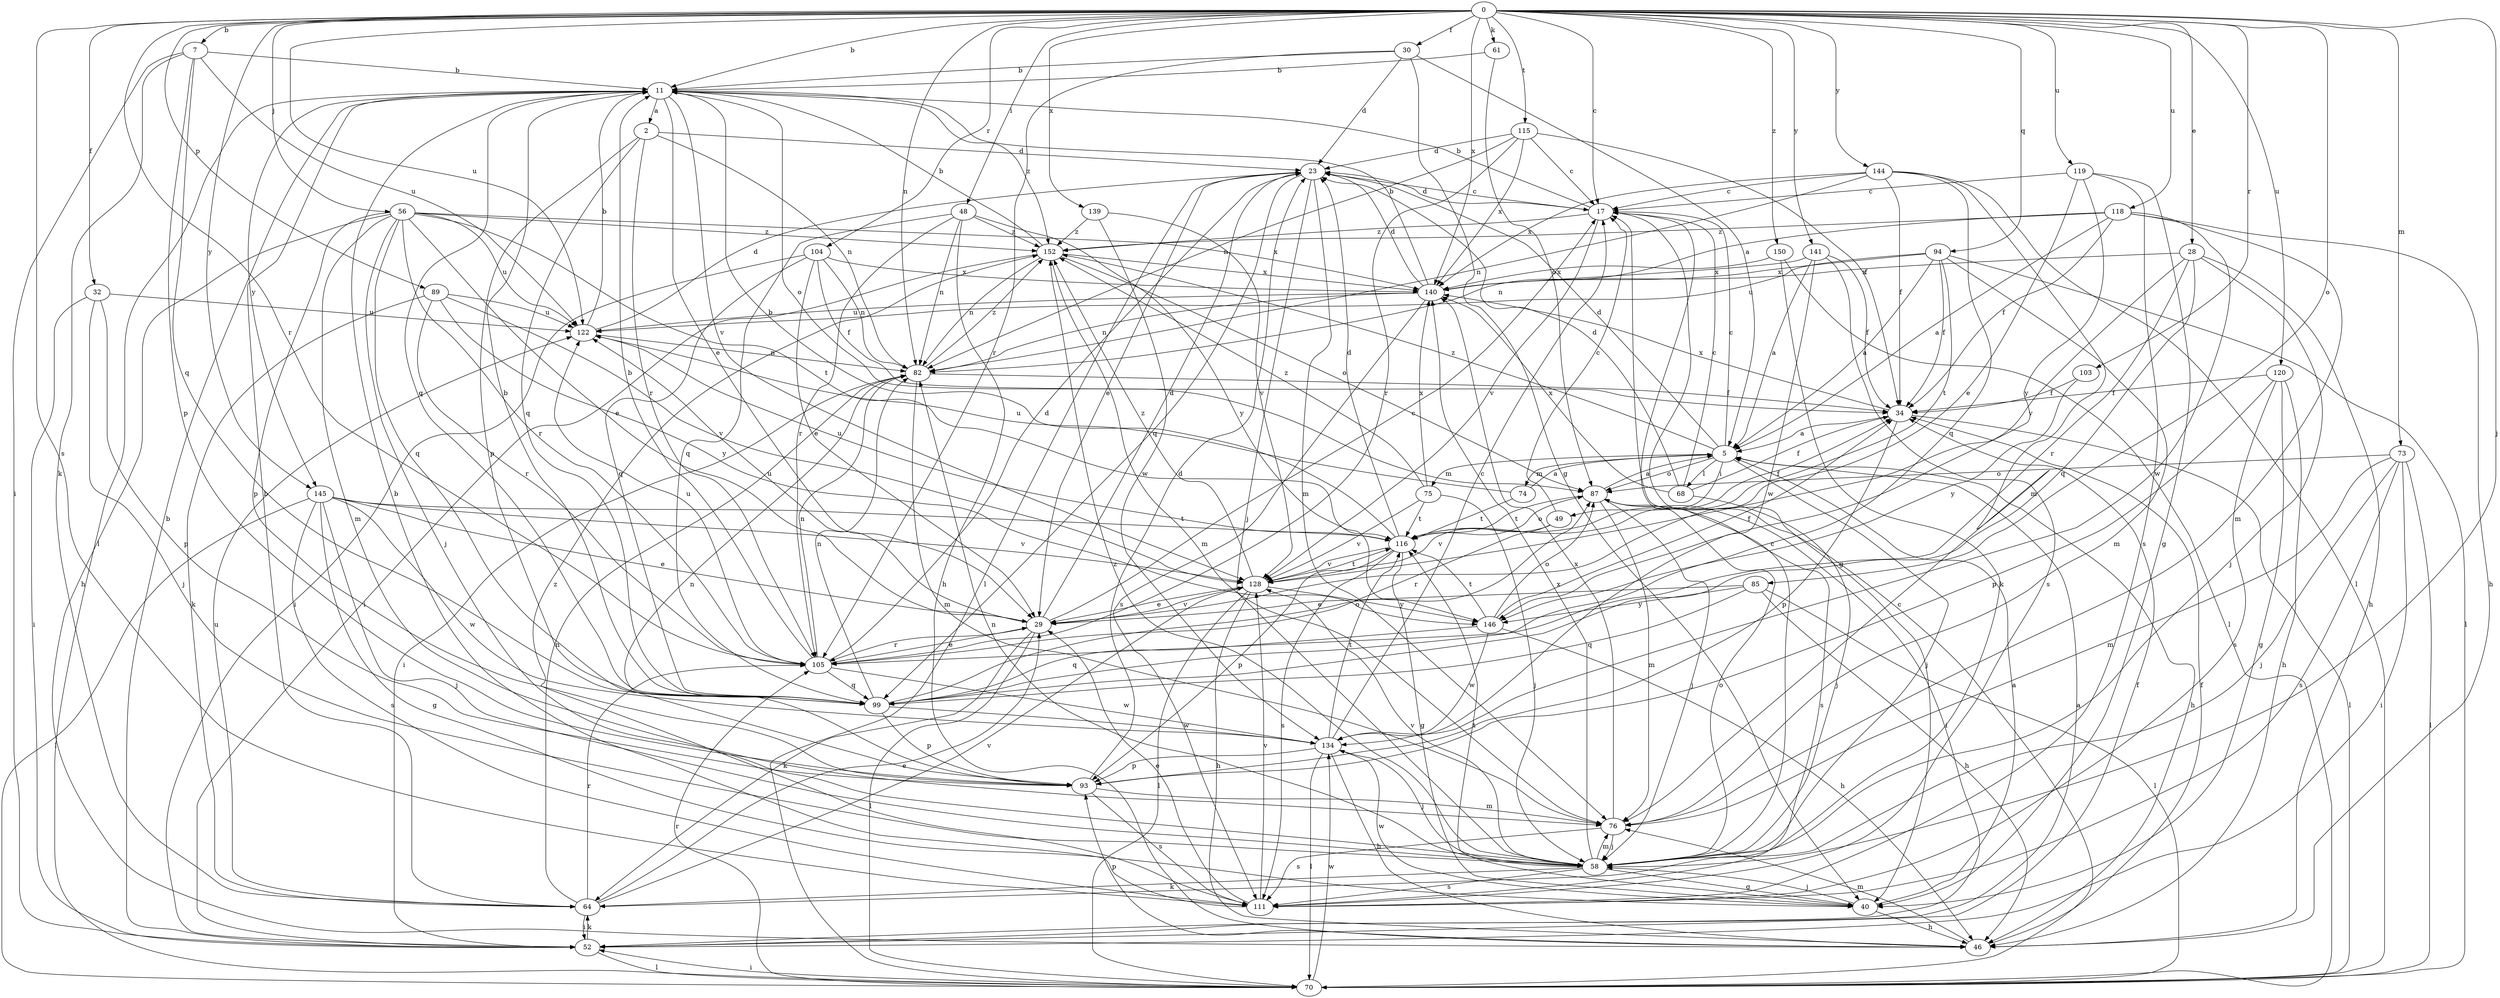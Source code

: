 strict digraph  {
0;
2;
5;
7;
11;
17;
23;
28;
29;
30;
32;
34;
40;
46;
48;
49;
52;
56;
58;
61;
64;
68;
70;
73;
74;
75;
76;
82;
85;
87;
89;
93;
94;
99;
103;
104;
105;
111;
115;
116;
118;
119;
120;
122;
128;
134;
139;
140;
141;
144;
145;
146;
150;
152;
0 -> 7  [label=b];
0 -> 11  [label=b];
0 -> 17  [label=c];
0 -> 28  [label=e];
0 -> 30  [label=f];
0 -> 32  [label=f];
0 -> 48  [label=i];
0 -> 56  [label=j];
0 -> 58  [label=j];
0 -> 61  [label=k];
0 -> 73  [label=m];
0 -> 82  [label=n];
0 -> 85  [label=o];
0 -> 89  [label=p];
0 -> 94  [label=q];
0 -> 103  [label=r];
0 -> 104  [label=r];
0 -> 105  [label=r];
0 -> 111  [label=s];
0 -> 115  [label=t];
0 -> 118  [label=u];
0 -> 119  [label=u];
0 -> 120  [label=u];
0 -> 122  [label=u];
0 -> 139  [label=x];
0 -> 140  [label=x];
0 -> 141  [label=y];
0 -> 144  [label=y];
0 -> 145  [label=y];
0 -> 150  [label=z];
2 -> 23  [label=d];
2 -> 82  [label=n];
2 -> 93  [label=p];
2 -> 99  [label=q];
2 -> 105  [label=r];
5 -> 17  [label=c];
5 -> 23  [label=d];
5 -> 46  [label=h];
5 -> 49  [label=i];
5 -> 58  [label=j];
5 -> 68  [label=l];
5 -> 74  [label=m];
5 -> 75  [label=m];
5 -> 87  [label=o];
5 -> 152  [label=z];
7 -> 11  [label=b];
7 -> 52  [label=i];
7 -> 64  [label=k];
7 -> 93  [label=p];
7 -> 99  [label=q];
7 -> 122  [label=u];
11 -> 2  [label=a];
11 -> 29  [label=e];
11 -> 70  [label=l];
11 -> 87  [label=o];
11 -> 99  [label=q];
11 -> 128  [label=v];
11 -> 145  [label=y];
11 -> 152  [label=z];
17 -> 11  [label=b];
17 -> 23  [label=d];
17 -> 40  [label=g];
17 -> 128  [label=v];
17 -> 152  [label=z];
23 -> 17  [label=c];
23 -> 29  [label=e];
23 -> 58  [label=j];
23 -> 70  [label=l];
23 -> 76  [label=m];
23 -> 99  [label=q];
28 -> 46  [label=h];
28 -> 58  [label=j];
28 -> 99  [label=q];
28 -> 105  [label=r];
28 -> 128  [label=v];
28 -> 140  [label=x];
29 -> 17  [label=c];
29 -> 23  [label=d];
29 -> 64  [label=k];
29 -> 70  [label=l];
29 -> 105  [label=r];
29 -> 122  [label=u];
29 -> 128  [label=v];
30 -> 5  [label=a];
30 -> 11  [label=b];
30 -> 23  [label=d];
30 -> 40  [label=g];
30 -> 105  [label=r];
32 -> 52  [label=i];
32 -> 58  [label=j];
32 -> 93  [label=p];
32 -> 122  [label=u];
34 -> 5  [label=a];
34 -> 70  [label=l];
34 -> 93  [label=p];
34 -> 140  [label=x];
40 -> 5  [label=a];
40 -> 46  [label=h];
40 -> 58  [label=j];
40 -> 116  [label=t];
40 -> 134  [label=w];
46 -> 34  [label=f];
46 -> 76  [label=m];
46 -> 93  [label=p];
48 -> 46  [label=h];
48 -> 82  [label=n];
48 -> 99  [label=q];
48 -> 105  [label=r];
48 -> 146  [label=y];
48 -> 152  [label=z];
49 -> 17  [label=c];
49 -> 105  [label=r];
49 -> 128  [label=v];
52 -> 5  [label=a];
52 -> 11  [label=b];
52 -> 34  [label=f];
52 -> 64  [label=k];
52 -> 70  [label=l];
56 -> 29  [label=e];
56 -> 46  [label=h];
56 -> 58  [label=j];
56 -> 76  [label=m];
56 -> 93  [label=p];
56 -> 99  [label=q];
56 -> 105  [label=r];
56 -> 116  [label=t];
56 -> 122  [label=u];
56 -> 140  [label=x];
56 -> 152  [label=z];
58 -> 17  [label=c];
58 -> 40  [label=g];
58 -> 64  [label=k];
58 -> 76  [label=m];
58 -> 82  [label=n];
58 -> 87  [label=o];
58 -> 111  [label=s];
58 -> 128  [label=v];
58 -> 140  [label=x];
58 -> 152  [label=z];
61 -> 11  [label=b];
61 -> 87  [label=o];
64 -> 11  [label=b];
64 -> 29  [label=e];
64 -> 52  [label=i];
64 -> 82  [label=n];
64 -> 105  [label=r];
64 -> 122  [label=u];
64 -> 128  [label=v];
68 -> 17  [label=c];
68 -> 23  [label=d];
68 -> 34  [label=f];
68 -> 58  [label=j];
68 -> 140  [label=x];
70 -> 17  [label=c];
70 -> 52  [label=i];
70 -> 105  [label=r];
70 -> 134  [label=w];
73 -> 52  [label=i];
73 -> 58  [label=j];
73 -> 70  [label=l];
73 -> 76  [label=m];
73 -> 87  [label=o];
73 -> 111  [label=s];
74 -> 5  [label=a];
74 -> 116  [label=t];
74 -> 122  [label=u];
75 -> 58  [label=j];
75 -> 116  [label=t];
75 -> 128  [label=v];
75 -> 140  [label=x];
75 -> 152  [label=z];
76 -> 58  [label=j];
76 -> 111  [label=s];
76 -> 140  [label=x];
82 -> 34  [label=f];
82 -> 52  [label=i];
82 -> 76  [label=m];
82 -> 152  [label=z];
85 -> 29  [label=e];
85 -> 46  [label=h];
85 -> 70  [label=l];
85 -> 99  [label=q];
85 -> 146  [label=y];
87 -> 5  [label=a];
87 -> 52  [label=i];
87 -> 58  [label=j];
87 -> 76  [label=m];
87 -> 111  [label=s];
87 -> 116  [label=t];
89 -> 64  [label=k];
89 -> 105  [label=r];
89 -> 122  [label=u];
89 -> 128  [label=v];
89 -> 146  [label=y];
93 -> 23  [label=d];
93 -> 76  [label=m];
93 -> 82  [label=n];
93 -> 111  [label=s];
94 -> 5  [label=a];
94 -> 34  [label=f];
94 -> 70  [label=l];
94 -> 76  [label=m];
94 -> 116  [label=t];
94 -> 122  [label=u];
94 -> 140  [label=x];
99 -> 11  [label=b];
99 -> 82  [label=n];
99 -> 87  [label=o];
99 -> 93  [label=p];
99 -> 134  [label=w];
103 -> 34  [label=f];
103 -> 146  [label=y];
104 -> 29  [label=e];
104 -> 34  [label=f];
104 -> 52  [label=i];
104 -> 82  [label=n];
104 -> 99  [label=q];
104 -> 140  [label=x];
105 -> 11  [label=b];
105 -> 23  [label=d];
105 -> 29  [label=e];
105 -> 82  [label=n];
105 -> 99  [label=q];
105 -> 122  [label=u];
105 -> 134  [label=w];
111 -> 11  [label=b];
111 -> 29  [label=e];
111 -> 128  [label=v];
111 -> 152  [label=z];
115 -> 17  [label=c];
115 -> 23  [label=d];
115 -> 34  [label=f];
115 -> 82  [label=n];
115 -> 105  [label=r];
115 -> 140  [label=x];
116 -> 11  [label=b];
116 -> 23  [label=d];
116 -> 34  [label=f];
116 -> 40  [label=g];
116 -> 87  [label=o];
116 -> 93  [label=p];
116 -> 111  [label=s];
116 -> 122  [label=u];
116 -> 128  [label=v];
118 -> 5  [label=a];
118 -> 34  [label=f];
118 -> 46  [label=h];
118 -> 76  [label=m];
118 -> 82  [label=n];
118 -> 134  [label=w];
118 -> 152  [label=z];
119 -> 17  [label=c];
119 -> 29  [label=e];
119 -> 40  [label=g];
119 -> 111  [label=s];
119 -> 146  [label=y];
120 -> 34  [label=f];
120 -> 40  [label=g];
120 -> 46  [label=h];
120 -> 93  [label=p];
120 -> 111  [label=s];
122 -> 11  [label=b];
122 -> 23  [label=d];
122 -> 82  [label=n];
128 -> 29  [label=e];
128 -> 46  [label=h];
128 -> 70  [label=l];
128 -> 116  [label=t];
128 -> 146  [label=y];
128 -> 152  [label=z];
134 -> 17  [label=c];
134 -> 46  [label=h];
134 -> 58  [label=j];
134 -> 70  [label=l];
134 -> 93  [label=p];
134 -> 116  [label=t];
139 -> 128  [label=v];
139 -> 134  [label=w];
139 -> 152  [label=z];
140 -> 11  [label=b];
140 -> 23  [label=d];
140 -> 82  [label=n];
140 -> 111  [label=s];
140 -> 122  [label=u];
141 -> 5  [label=a];
141 -> 34  [label=f];
141 -> 111  [label=s];
141 -> 134  [label=w];
141 -> 140  [label=x];
144 -> 17  [label=c];
144 -> 34  [label=f];
144 -> 70  [label=l];
144 -> 76  [label=m];
144 -> 82  [label=n];
144 -> 99  [label=q];
144 -> 140  [label=x];
145 -> 29  [label=e];
145 -> 40  [label=g];
145 -> 58  [label=j];
145 -> 70  [label=l];
145 -> 111  [label=s];
145 -> 116  [label=t];
145 -> 128  [label=v];
145 -> 134  [label=w];
146 -> 34  [label=f];
146 -> 46  [label=h];
146 -> 87  [label=o];
146 -> 99  [label=q];
146 -> 116  [label=t];
146 -> 134  [label=w];
150 -> 64  [label=k];
150 -> 70  [label=l];
150 -> 140  [label=x];
152 -> 11  [label=b];
152 -> 52  [label=i];
152 -> 76  [label=m];
152 -> 82  [label=n];
152 -> 87  [label=o];
152 -> 140  [label=x];
}
